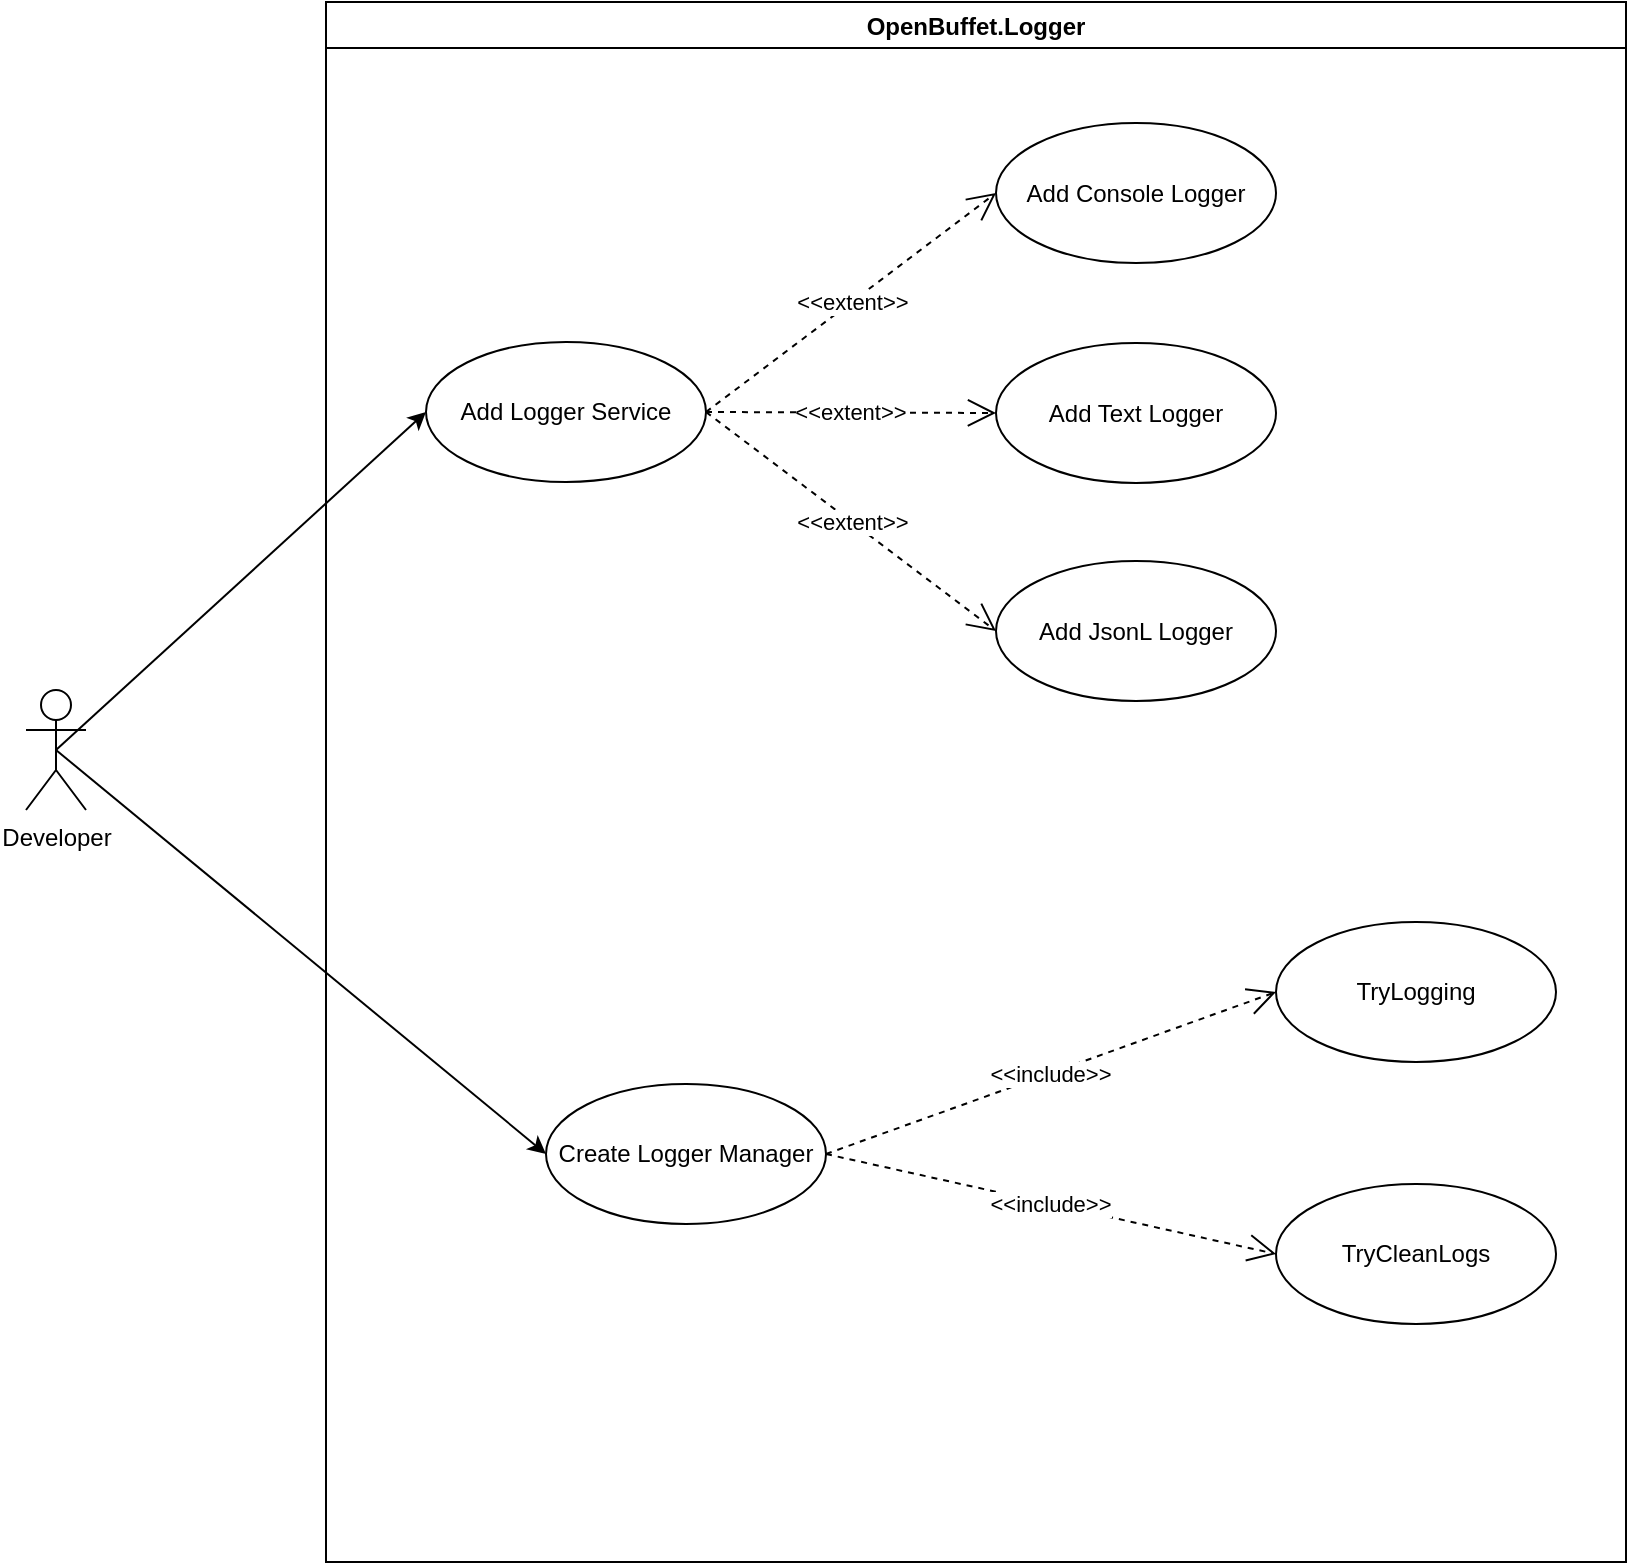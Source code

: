 <mxfile version="26.1.3">
  <diagram name="Page-1" id="EP5ObG_dVjojbgmKou5f">
    <mxGraphModel dx="1860" dy="827" grid="0" gridSize="10" guides="1" tooltips="1" connect="1" arrows="1" fold="1" page="0" pageScale="1" pageWidth="1169" pageHeight="827" math="0" shadow="0">
      <root>
        <mxCell id="0" />
        <mxCell id="1" parent="0" />
        <mxCell id="xXIhHZxwB07_bXkKbHlp-12" style="rounded=0;orthogonalLoop=1;jettySize=auto;html=1;exitX=0.5;exitY=0.5;exitDx=0;exitDy=0;exitPerimeter=0;entryX=0;entryY=0.5;entryDx=0;entryDy=0;" edge="1" parent="1" source="xXIhHZxwB07_bXkKbHlp-1" target="xXIhHZxwB07_bXkKbHlp-6">
          <mxGeometry relative="1" as="geometry" />
        </mxCell>
        <mxCell id="xXIhHZxwB07_bXkKbHlp-21" style="rounded=0;orthogonalLoop=1;jettySize=auto;html=1;exitX=0.5;exitY=0.5;exitDx=0;exitDy=0;exitPerimeter=0;entryX=0;entryY=0.5;entryDx=0;entryDy=0;" edge="1" parent="1" source="xXIhHZxwB07_bXkKbHlp-1" target="xXIhHZxwB07_bXkKbHlp-20">
          <mxGeometry relative="1" as="geometry" />
        </mxCell>
        <mxCell id="xXIhHZxwB07_bXkKbHlp-1" value="Developer" style="shape=umlActor;verticalLabelPosition=bottom;verticalAlign=top;html=1;outlineConnect=0;" vertex="1" parent="1">
          <mxGeometry x="90" y="384" width="30" height="60" as="geometry" />
        </mxCell>
        <mxCell id="xXIhHZxwB07_bXkKbHlp-2" value="OpenBuffet.Logger" style="swimlane;" vertex="1" parent="1">
          <mxGeometry x="240" y="40" width="650" height="780" as="geometry" />
        </mxCell>
        <mxCell id="xXIhHZxwB07_bXkKbHlp-3" value="Add Console Logger" style="ellipse;whiteSpace=wrap;html=1;" vertex="1" parent="xXIhHZxwB07_bXkKbHlp-2">
          <mxGeometry x="335" y="60.5" width="140" height="70" as="geometry" />
        </mxCell>
        <mxCell id="xXIhHZxwB07_bXkKbHlp-4" value="Add Text Logger" style="ellipse;whiteSpace=wrap;html=1;" vertex="1" parent="xXIhHZxwB07_bXkKbHlp-2">
          <mxGeometry x="335" y="170.5" width="140" height="70" as="geometry" />
        </mxCell>
        <mxCell id="xXIhHZxwB07_bXkKbHlp-5" value="Add JsonL Logger" style="ellipse;whiteSpace=wrap;html=1;" vertex="1" parent="xXIhHZxwB07_bXkKbHlp-2">
          <mxGeometry x="335" y="279.5" width="140" height="70" as="geometry" />
        </mxCell>
        <mxCell id="xXIhHZxwB07_bXkKbHlp-6" value="Create Logger Manager" style="ellipse;whiteSpace=wrap;html=1;" vertex="1" parent="xXIhHZxwB07_bXkKbHlp-2">
          <mxGeometry x="110" y="541" width="140" height="70" as="geometry" />
        </mxCell>
        <mxCell id="xXIhHZxwB07_bXkKbHlp-13" value="TryLogging" style="ellipse;whiteSpace=wrap;html=1;" vertex="1" parent="xXIhHZxwB07_bXkKbHlp-2">
          <mxGeometry x="475" y="460" width="140" height="70" as="geometry" />
        </mxCell>
        <mxCell id="xXIhHZxwB07_bXkKbHlp-14" value="TryCleanLogs" style="ellipse;whiteSpace=wrap;html=1;" vertex="1" parent="xXIhHZxwB07_bXkKbHlp-2">
          <mxGeometry x="475" y="591" width="140" height="70" as="geometry" />
        </mxCell>
        <mxCell id="xXIhHZxwB07_bXkKbHlp-20" value="Add Logger Service" style="ellipse;whiteSpace=wrap;html=1;" vertex="1" parent="xXIhHZxwB07_bXkKbHlp-2">
          <mxGeometry x="50" y="170" width="140" height="70" as="geometry" />
        </mxCell>
        <mxCell id="xXIhHZxwB07_bXkKbHlp-22" value="&amp;lt;&amp;lt;extent&amp;gt;&amp;gt;" style="endArrow=open;endSize=12;dashed=1;html=1;rounded=0;exitX=1;exitY=0.5;exitDx=0;exitDy=0;entryX=0;entryY=0.5;entryDx=0;entryDy=0;" edge="1" parent="xXIhHZxwB07_bXkKbHlp-2" source="xXIhHZxwB07_bXkKbHlp-20" target="xXIhHZxwB07_bXkKbHlp-3">
          <mxGeometry width="160" relative="1" as="geometry">
            <mxPoint x="160" y="280" as="sourcePoint" />
            <mxPoint x="320" y="280" as="targetPoint" />
          </mxGeometry>
        </mxCell>
        <mxCell id="xXIhHZxwB07_bXkKbHlp-23" value="&amp;lt;&amp;lt;extent&amp;gt;&amp;gt;" style="endArrow=open;endSize=12;dashed=1;html=1;rounded=0;exitX=1;exitY=0.5;exitDx=0;exitDy=0;entryX=0;entryY=0.5;entryDx=0;entryDy=0;" edge="1" parent="xXIhHZxwB07_bXkKbHlp-2" source="xXIhHZxwB07_bXkKbHlp-20" target="xXIhHZxwB07_bXkKbHlp-4">
          <mxGeometry width="160" relative="1" as="geometry">
            <mxPoint x="160" y="280" as="sourcePoint" />
            <mxPoint x="320" y="280" as="targetPoint" />
          </mxGeometry>
        </mxCell>
        <mxCell id="xXIhHZxwB07_bXkKbHlp-24" value="&amp;lt;&amp;lt;extent&amp;gt;&amp;gt;" style="endArrow=open;endSize=12;dashed=1;html=1;rounded=0;exitX=1;exitY=0.5;exitDx=0;exitDy=0;entryX=0;entryY=0.5;entryDx=0;entryDy=0;" edge="1" parent="xXIhHZxwB07_bXkKbHlp-2" source="xXIhHZxwB07_bXkKbHlp-20" target="xXIhHZxwB07_bXkKbHlp-5">
          <mxGeometry width="160" relative="1" as="geometry">
            <mxPoint x="160" y="280" as="sourcePoint" />
            <mxPoint x="320" y="280" as="targetPoint" />
          </mxGeometry>
        </mxCell>
        <mxCell id="xXIhHZxwB07_bXkKbHlp-25" value="&amp;lt;&amp;lt;include&amp;gt;&amp;gt;" style="endArrow=open;endSize=12;dashed=1;html=1;rounded=0;exitX=1;exitY=0.5;exitDx=0;exitDy=0;entryX=0;entryY=0.5;entryDx=0;entryDy=0;" edge="1" parent="xXIhHZxwB07_bXkKbHlp-2" source="xXIhHZxwB07_bXkKbHlp-6" target="xXIhHZxwB07_bXkKbHlp-13">
          <mxGeometry width="160" relative="1" as="geometry">
            <mxPoint x="190" y="530" as="sourcePoint" />
            <mxPoint x="350" y="530" as="targetPoint" />
          </mxGeometry>
        </mxCell>
        <mxCell id="xXIhHZxwB07_bXkKbHlp-26" value="&amp;lt;&amp;lt;include&amp;gt;&amp;gt;" style="endArrow=open;endSize=12;dashed=1;html=1;rounded=0;exitX=1;exitY=0.5;exitDx=0;exitDy=0;entryX=0;entryY=0.5;entryDx=0;entryDy=0;" edge="1" parent="xXIhHZxwB07_bXkKbHlp-2" source="xXIhHZxwB07_bXkKbHlp-6" target="xXIhHZxwB07_bXkKbHlp-14">
          <mxGeometry width="160" relative="1" as="geometry">
            <mxPoint x="290" y="591" as="sourcePoint" />
            <mxPoint x="450" y="591" as="targetPoint" />
          </mxGeometry>
        </mxCell>
      </root>
    </mxGraphModel>
  </diagram>
</mxfile>
